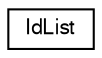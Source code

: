 digraph "Graphical Class Hierarchy"
{
  edge [fontname="FreeSans",fontsize="10",labelfontname="FreeSans",labelfontsize="10"];
  node [fontname="FreeSans",fontsize="10",shape=record];
  rankdir="LR";
  Node0 [label="IdList",height=0.2,width=0.4,color="black", fillcolor="white", style="filled",URL="$structIdList.html"];
}
